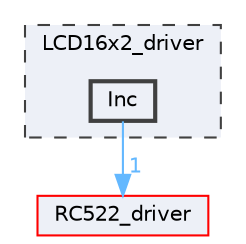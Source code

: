 digraph "LCD16x2_driver/Inc"
{
 // LATEX_PDF_SIZE
  bgcolor="transparent";
  edge [fontname=Helvetica,fontsize=10,labelfontname=Helvetica,labelfontsize=10];
  node [fontname=Helvetica,fontsize=10,shape=box,height=0.2,width=0.4];
  compound=true
  subgraph clusterdir_b0ae007ab579bb20680ee76571fb0d31 {
    graph [ bgcolor="#edf0f7", pencolor="grey25", label="LCD16x2_driver", fontname=Helvetica,fontsize=10 style="filled,dashed", URL="dir_b0ae007ab579bb20680ee76571fb0d31.html",tooltip=""]
  dir_4ee31df1b8059cad1a82d2ef52f6641c [label="Inc", fillcolor="#edf0f7", color="grey25", style="filled,bold", URL="dir_4ee31df1b8059cad1a82d2ef52f6641c.html",tooltip=""];
  }
  dir_379500d2d9898bff1a2fcea94c38f2f1 [label="RC522_driver", fillcolor="#edf0f7", color="red", style="filled", URL="dir_379500d2d9898bff1a2fcea94c38f2f1.html",tooltip=""];
  dir_4ee31df1b8059cad1a82d2ef52f6641c->dir_379500d2d9898bff1a2fcea94c38f2f1 [headlabel="1", labeldistance=1.5 headhref="dir_000000_000003.html" href="dir_000000_000003.html" color="steelblue1" fontcolor="steelblue1"];
}
